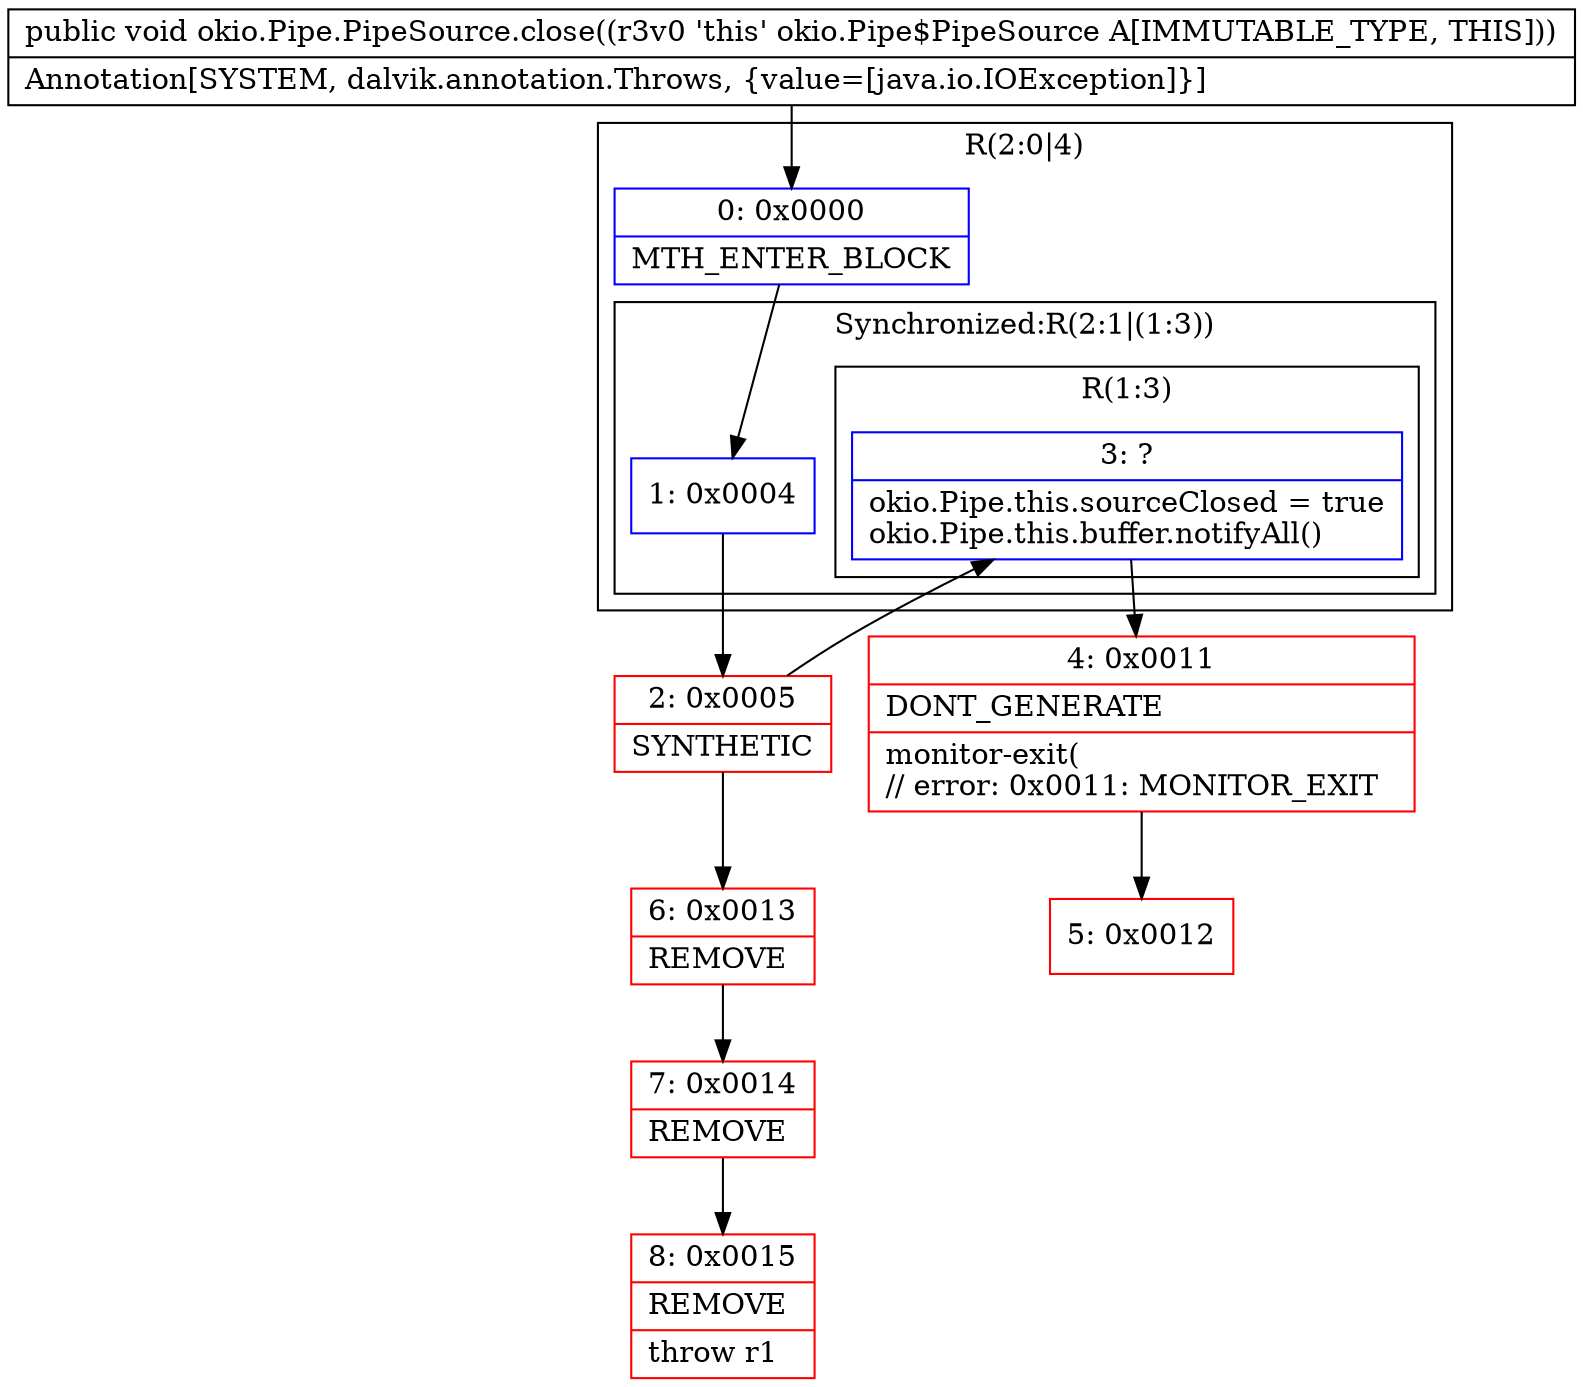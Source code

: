 digraph "CFG forokio.Pipe.PipeSource.close()V" {
subgraph cluster_Region_479423195 {
label = "R(2:0|4)";
node [shape=record,color=blue];
Node_0 [shape=record,label="{0\:\ 0x0000|MTH_ENTER_BLOCK\l}"];
subgraph cluster_SynchronizedRegion_960080763 {
label = "Synchronized:R(2:1|(1:3))";
node [shape=record,color=blue];
Node_1 [shape=record,label="{1\:\ 0x0004}"];
subgraph cluster_Region_447854760 {
label = "R(1:3)";
node [shape=record,color=blue];
Node_3 [shape=record,label="{3\:\ ?|okio.Pipe.this.sourceClosed = true\lokio.Pipe.this.buffer.notifyAll()\l}"];
}
}
}
Node_2 [shape=record,color=red,label="{2\:\ 0x0005|SYNTHETIC\l}"];
Node_4 [shape=record,color=red,label="{4\:\ 0x0011|DONT_GENERATE\l|monitor\-exit(\l\/\/ error: 0x0011: MONITOR_EXIT  \l}"];
Node_5 [shape=record,color=red,label="{5\:\ 0x0012}"];
Node_6 [shape=record,color=red,label="{6\:\ 0x0013|REMOVE\l}"];
Node_7 [shape=record,color=red,label="{7\:\ 0x0014|REMOVE\l}"];
Node_8 [shape=record,color=red,label="{8\:\ 0x0015|REMOVE\l|throw r1\l}"];
MethodNode[shape=record,label="{public void okio.Pipe.PipeSource.close((r3v0 'this' okio.Pipe$PipeSource A[IMMUTABLE_TYPE, THIS]))  | Annotation[SYSTEM, dalvik.annotation.Throws, \{value=[java.io.IOException]\}]\l}"];
MethodNode -> Node_0;
Node_0 -> Node_1;
Node_1 -> Node_2;
Node_3 -> Node_4;
Node_2 -> Node_3;
Node_2 -> Node_6;
Node_4 -> Node_5;
Node_6 -> Node_7;
Node_7 -> Node_8;
}

